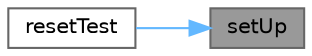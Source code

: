 digraph "setUp"
{
 // LATEX_PDF_SIZE
  bgcolor="transparent";
  edge [fontname=Helvetica,fontsize=10,labelfontname=Helvetica,labelfontsize=10];
  node [fontname=Helvetica,fontsize=10,shape=box,height=0.2,width=0.4];
  rankdir="RL";
  Node1 [id="Node000001",label="setUp",height=0.2,width=0.4,color="gray40", fillcolor="grey60", style="filled", fontcolor="black",tooltip=" "];
  Node1 -> Node2 [id="edge2_Node000001_Node000002",dir="back",color="steelblue1",style="solid",tooltip=" "];
  Node2 [id="Node000002",label="resetTest",height=0.2,width=0.4,color="grey40", fillcolor="white", style="filled",URL="$build_2test_2runners_2test__power_sensors__runner_8c.html#afb3a9b98e779c4f69e72aca5aa9fa1d7",tooltip=" "];
}
